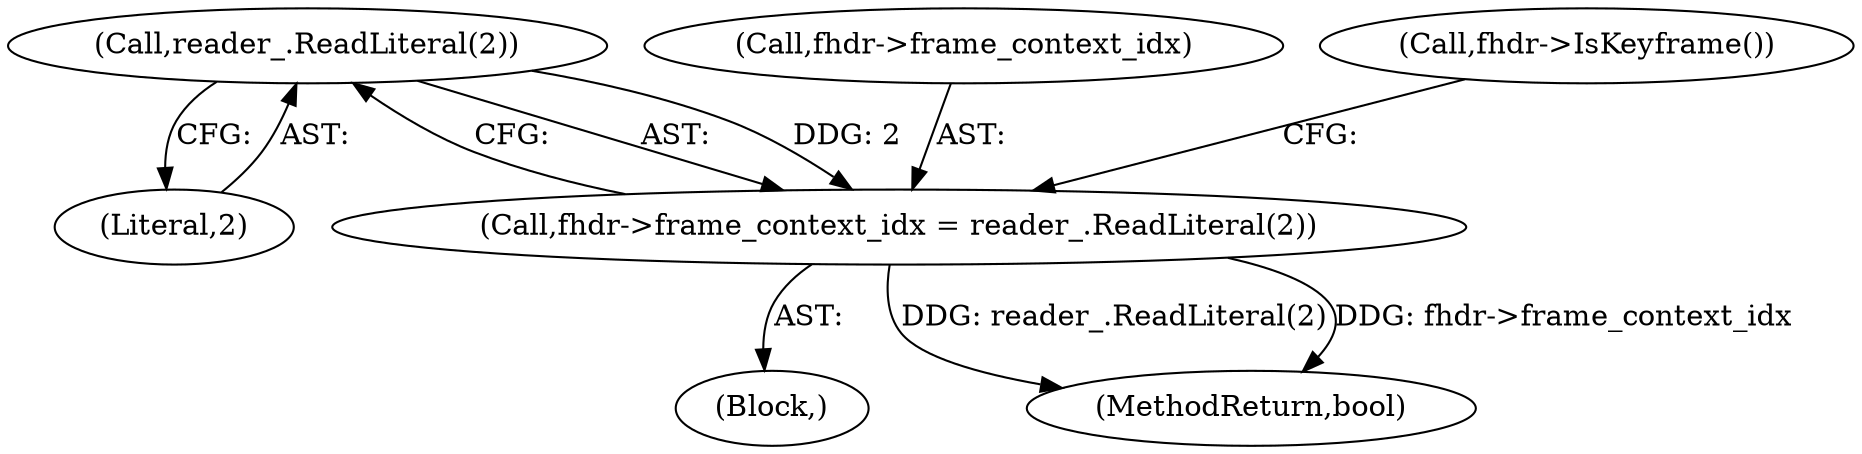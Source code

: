 digraph "0_Chrome_27c68f543e5eba779902447445dfb05ec3f5bf75_15@API" {
"1000376" [label="(Call,reader_.ReadLiteral(2))"];
"1000372" [label="(Call,fhdr->frame_context_idx = reader_.ReadLiteral(2))"];
"1000373" [label="(Call,fhdr->frame_context_idx)"];
"1000372" [label="(Call,fhdr->frame_context_idx = reader_.ReadLiteral(2))"];
"1000104" [label="(Block,)"];
"1000376" [label="(Call,reader_.ReadLiteral(2))"];
"1000380" [label="(Call,fhdr->IsKeyframe())"];
"1000437" [label="(MethodReturn,bool)"];
"1000377" [label="(Literal,2)"];
"1000376" -> "1000372"  [label="AST: "];
"1000376" -> "1000377"  [label="CFG: "];
"1000377" -> "1000376"  [label="AST: "];
"1000372" -> "1000376"  [label="CFG: "];
"1000376" -> "1000372"  [label="DDG: 2"];
"1000372" -> "1000104"  [label="AST: "];
"1000373" -> "1000372"  [label="AST: "];
"1000380" -> "1000372"  [label="CFG: "];
"1000372" -> "1000437"  [label="DDG: reader_.ReadLiteral(2)"];
"1000372" -> "1000437"  [label="DDG: fhdr->frame_context_idx"];
}
